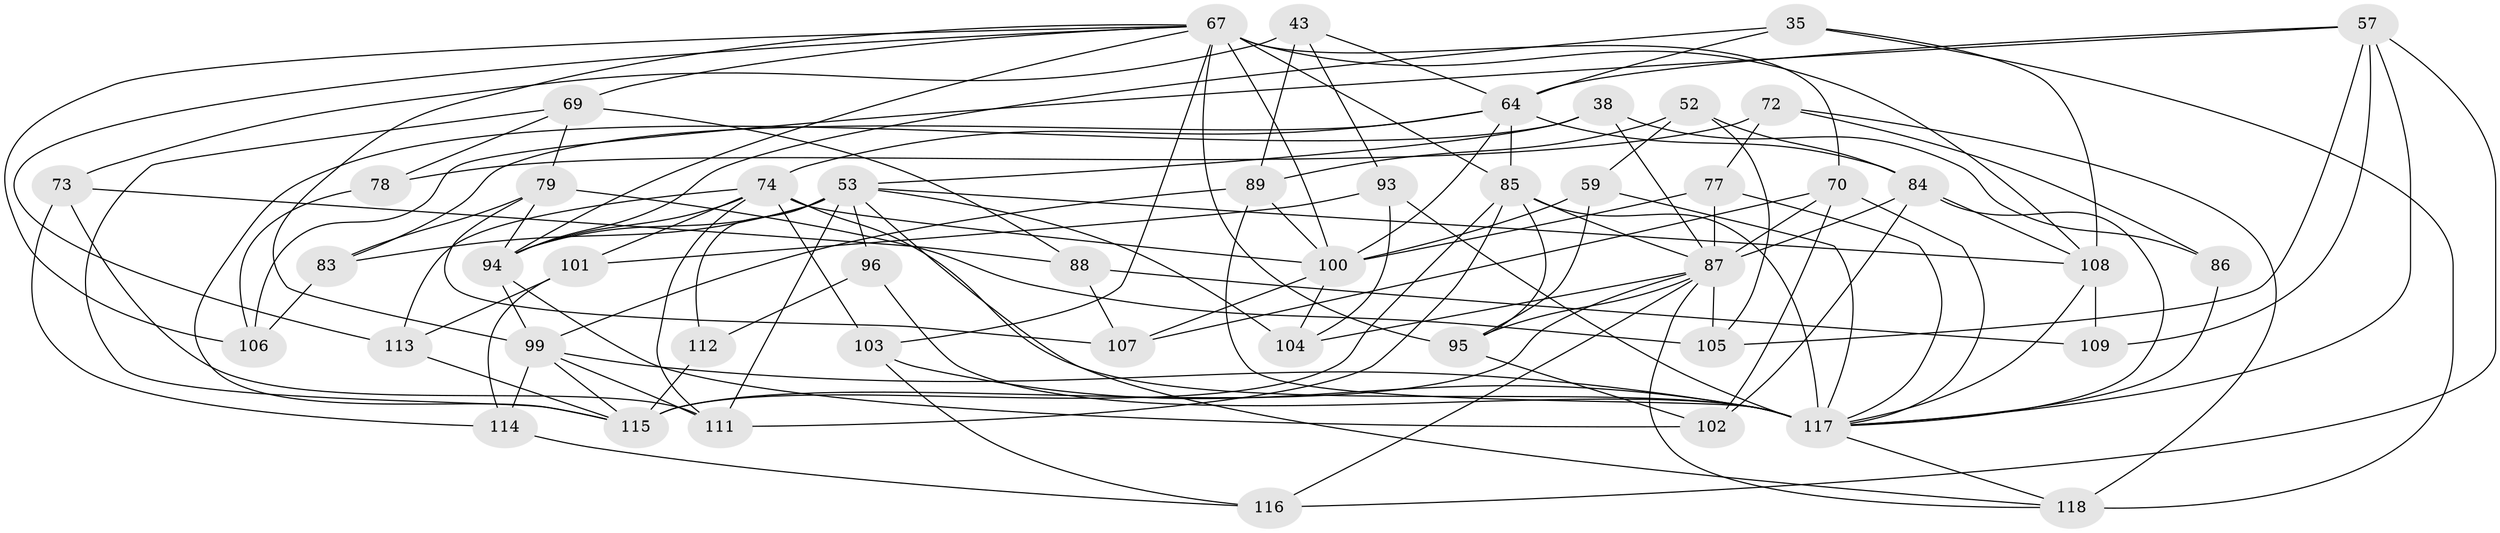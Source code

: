 // original degree distribution, {4: 1.0}
// Generated by graph-tools (version 1.1) at 2025/04/03/04/25 22:04:07]
// undirected, 47 vertices, 125 edges
graph export_dot {
graph [start="1"]
  node [color=gray90,style=filled];
  35;
  38;
  43;
  52;
  53 [super="+10+49+41"];
  57 [super="+18"];
  59;
  64 [super="+2+19+62"];
  67 [super="+17+58+48"];
  69 [super="+40"];
  70 [super="+61"];
  72 [super="+47"];
  73;
  74 [super="+37+51"];
  77;
  78;
  79 [super="+66"];
  83;
  84 [super="+31+39"];
  85 [super="+50"];
  86;
  87 [super="+44+36+65"];
  88;
  89 [super="+14"];
  93;
  94 [super="+71"];
  95 [super="+81"];
  96;
  99 [super="+90"];
  100 [super="+60+56"];
  101;
  102 [super="+27"];
  103 [super="+29"];
  104;
  105;
  106;
  107;
  108 [super="+98+45"];
  109;
  111 [super="+80"];
  112 [super="+46"];
  113;
  114;
  115 [super="+97+75+91"];
  116;
  117 [super="+33+63+110"];
  118 [super="+55"];
  35 -- 118;
  35 -- 64;
  35 -- 108;
  35 -- 94;
  38 -- 86;
  38 -- 115;
  38 -- 53;
  38 -- 87;
  43 -- 73;
  43 -- 93;
  43 -- 89;
  43 -- 64;
  52 -- 59;
  52 -- 105;
  52 -- 89;
  52 -- 84;
  53 -- 118;
  53 -- 83;
  53 -- 112 [weight=2];
  53 -- 108;
  53 -- 94 [weight=3];
  53 -- 96;
  53 -- 104;
  53 -- 111;
  57 -- 106;
  57 -- 64;
  57 -- 117 [weight=2];
  57 -- 116;
  57 -- 105;
  57 -- 109 [weight=2];
  59 -- 95;
  59 -- 100;
  59 -- 117;
  64 -- 84 [weight=2];
  64 -- 83;
  64 -- 85 [weight=2];
  64 -- 100;
  64 -- 74;
  67 -- 85 [weight=3];
  67 -- 69 [weight=2];
  67 -- 94 [weight=2];
  67 -- 113;
  67 -- 100 [weight=3];
  67 -- 103 [weight=2];
  67 -- 106;
  67 -- 99;
  67 -- 70 [weight=2];
  67 -- 108 [weight=3];
  67 -- 95 [weight=2];
  69 -- 78;
  69 -- 115;
  69 -- 88;
  69 -- 79;
  70 -- 107;
  70 -- 102;
  70 -- 117;
  70 -- 87;
  72 -- 78 [weight=2];
  72 -- 77;
  72 -- 86;
  72 -- 118 [weight=2];
  73 -- 114;
  73 -- 88;
  73 -- 111;
  74 -- 103;
  74 -- 101;
  74 -- 94;
  74 -- 117;
  74 -- 111;
  74 -- 113;
  74 -- 100;
  77 -- 100;
  77 -- 117;
  77 -- 87;
  78 -- 106;
  79 -- 83;
  79 -- 105;
  79 -- 107;
  79 -- 94 [weight=2];
  83 -- 106;
  84 -- 102;
  84 -- 108;
  84 -- 87 [weight=3];
  84 -- 117 [weight=2];
  85 -- 115 [weight=3];
  85 -- 111;
  85 -- 117 [weight=5];
  85 -- 95;
  85 -- 87;
  86 -- 117 [weight=2];
  87 -- 104;
  87 -- 115;
  87 -- 95 [weight=2];
  87 -- 105;
  87 -- 116;
  87 -- 118;
  88 -- 109;
  88 -- 107;
  89 -- 99 [weight=2];
  89 -- 100;
  89 -- 117;
  93 -- 104;
  93 -- 101;
  93 -- 117;
  94 -- 102 [weight=2];
  94 -- 99;
  95 -- 102 [weight=2];
  96 -- 112 [weight=2];
  96 -- 117;
  99 -- 114;
  99 -- 115;
  99 -- 111 [weight=2];
  99 -- 117 [weight=2];
  100 -- 107;
  100 -- 104;
  101 -- 113;
  101 -- 114;
  103 -- 117 [weight=2];
  103 -- 116;
  108 -- 109;
  108 -- 117;
  112 -- 115 [weight=2];
  113 -- 115;
  114 -- 116;
  117 -- 118;
}
